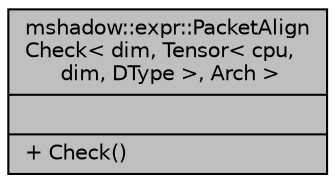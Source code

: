 digraph "mshadow::expr::PacketAlignCheck&lt; dim, Tensor&lt; cpu, dim, DType &gt;, Arch &gt;"
{
 // LATEX_PDF_SIZE
  edge [fontname="Helvetica",fontsize="10",labelfontname="Helvetica",labelfontsize="10"];
  node [fontname="Helvetica",fontsize="10",shape=record];
  Node1 [label="{mshadow::expr::PacketAlign\lCheck\< dim, Tensor\< cpu,\l dim, DType \>, Arch \>\n||+ Check()\l}",height=0.2,width=0.4,color="black", fillcolor="grey75", style="filled", fontcolor="black",tooltip=" "];
}
